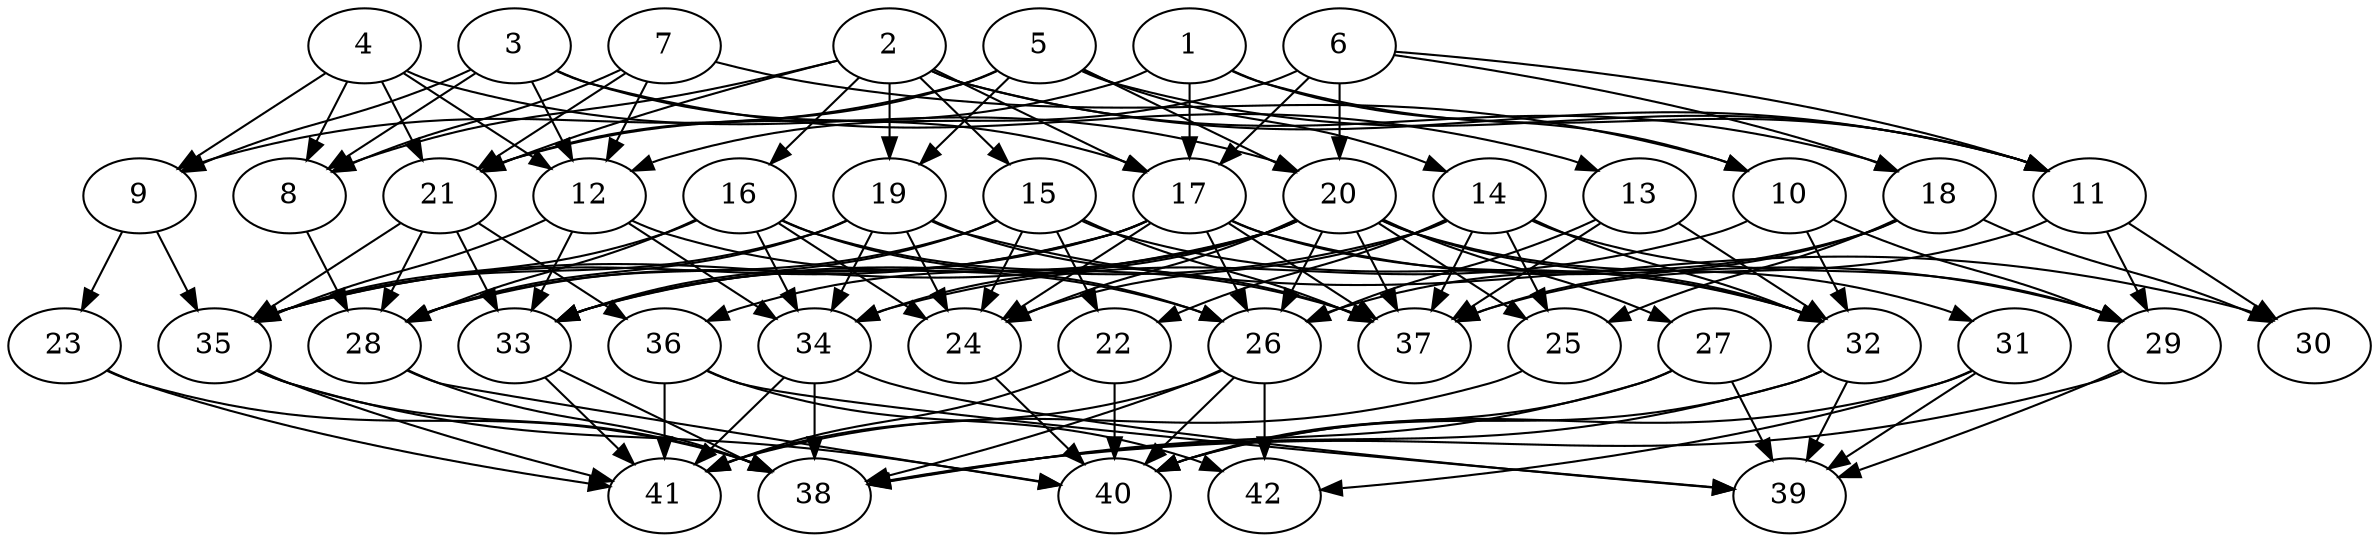 // DAG (tier=3-complex, mode=data, n=42, ccr=0.547, fat=0.748, density=0.657, regular=0.362, jump=0.319, mindata=4194304, maxdata=33554432)
// DAG automatically generated by daggen at Sun Aug 24 16:33:35 2025
// /home/ermia/Project/Environments/daggen/bin/daggen --dot --ccr 0.547 --fat 0.748 --regular 0.362 --density 0.657 --jump 0.319 --mindata 4194304 --maxdata 33554432 -n 42 
digraph G {
  1 [size="291223861286494784", alpha="0.18", expect_size="145611930643247392"]
  1 -> 10 [size ="4646813164371968"]
  1 -> 11 [size ="4646813164371968"]
  1 -> 17 [size ="4646813164371968"]
  1 -> 21 [size ="4646813164371968"]
  2 [size="188191592509575328", alpha="0.16", expect_size="94095796254787664"]
  2 -> 8 [size ="329359869083648"]
  2 -> 11 [size ="329359869083648"]
  2 -> 15 [size ="329359869083648"]
  2 -> 16 [size ="329359869083648"]
  2 -> 17 [size ="329359869083648"]
  2 -> 18 [size ="329359869083648"]
  2 -> 19 [size ="329359869083648"]
  2 -> 21 [size ="329359869083648"]
  3 [size="10403631614267036", alpha="0.01", expect_size="5201815807133518"]
  3 -> 8 [size ="363306929881088"]
  3 -> 9 [size ="363306929881088"]
  3 -> 12 [size ="363306929881088"]
  3 -> 13 [size ="363306929881088"]
  3 -> 17 [size ="363306929881088"]
  4 [size="109817820013951232", alpha="0.17", expect_size="54908910006975616"]
  4 -> 8 [size ="6616187874050048"]
  4 -> 9 [size ="6616187874050048"]
  4 -> 12 [size ="6616187874050048"]
  4 -> 20 [size ="6616187874050048"]
  4 -> 21 [size ="6616187874050048"]
  5 [size="4354868727883160576", alpha="0.00", expect_size="2177434363941580288"]
  5 -> 9 [size ="4950535744520192"]
  5 -> 11 [size ="4950535744520192"]
  5 -> 14 [size ="4950535744520192"]
  5 -> 19 [size ="4950535744520192"]
  5 -> 20 [size ="4950535744520192"]
  5 -> 21 [size ="4950535744520192"]
  6 [size="12877668700290809856000", alpha="0.15", expect_size="6438834350145404928000"]
  6 -> 11 [size ="4395228777676800"]
  6 -> 12 [size ="4395228777676800"]
  6 -> 17 [size ="4395228777676800"]
  6 -> 18 [size ="4395228777676800"]
  6 -> 20 [size ="4395228777676800"]
  7 [size="68539389159405864", alpha="0.14", expect_size="34269694579702932"]
  7 -> 8 [size ="3939197203251200"]
  7 -> 10 [size ="3939197203251200"]
  7 -> 12 [size ="3939197203251200"]
  7 -> 21 [size ="3939197203251200"]
  8 [size="178153225435016000", alpha="0.05", expect_size="89076612717508000"]
  8 -> 28 [size ="3674403585916928"]
  9 [size="15112194594654772002816", alpha="0.15", expect_size="7556097297327386001408"]
  9 -> 23 [size ="4889994212671488"]
  9 -> 35 [size ="4889994212671488"]
  10 [size="364851853343999232", alpha="0.17", expect_size="182425926671999616"]
  10 -> 29 [size ="5789086593843200"]
  10 -> 32 [size ="5789086593843200"]
  10 -> 34 [size ="5789086593843200"]
  11 [size="78113774874400688", alpha="0.04", expect_size="39056887437200344"]
  11 -> 29 [size ="1682200453971968"]
  11 -> 30 [size ="1682200453971968"]
  11 -> 37 [size ="1682200453971968"]
  12 [size="13369345186099011584", alpha="0.11", expect_size="6684672593049505792"]
  12 -> 26 [size ="6660079361196032"]
  12 -> 33 [size ="6660079361196032"]
  12 -> 34 [size ="6660079361196032"]
  12 -> 35 [size ="6660079361196032"]
  13 [size="5554941219566633984", alpha="0.08", expect_size="2777470609783316992"]
  13 -> 26 [size ="5586390444146688"]
  13 -> 32 [size ="5586390444146688"]
  13 -> 37 [size ="5586390444146688"]
  14 [size="7337945002799383552", alpha="0.05", expect_size="3668972501399691776"]
  14 -> 22 [size ="4432944328343552"]
  14 -> 24 [size ="4432944328343552"]
  14 -> 25 [size ="4432944328343552"]
  14 -> 29 [size ="4432944328343552"]
  14 -> 32 [size ="4432944328343552"]
  14 -> 33 [size ="4432944328343552"]
  14 -> 37 [size ="4432944328343552"]
  15 [size="5536233842977558528", alpha="0.04", expect_size="2768116921488779264"]
  15 -> 22 [size ="4103014604341248"]
  15 -> 24 [size ="4103014604341248"]
  15 -> 28 [size ="4103014604341248"]
  15 -> 32 [size ="4103014604341248"]
  15 -> 33 [size ="4103014604341248"]
  15 -> 37 [size ="4103014604341248"]
  16 [size="259632781778579776", alpha="0.15", expect_size="129816390889289888"]
  16 -> 24 [size ="321730371387392"]
  16 -> 26 [size ="321730371387392"]
  16 -> 28 [size ="321730371387392"]
  16 -> 34 [size ="321730371387392"]
  16 -> 35 [size ="321730371387392"]
  16 -> 37 [size ="321730371387392"]
  17 [size="307022503102811264", alpha="0.13", expect_size="153511251551405632"]
  17 -> 24 [size ="7028085044019200"]
  17 -> 26 [size ="7028085044019200"]
  17 -> 28 [size ="7028085044019200"]
  17 -> 29 [size ="7028085044019200"]
  17 -> 32 [size ="7028085044019200"]
  17 -> 33 [size ="7028085044019200"]
  17 -> 35 [size ="7028085044019200"]
  17 -> 37 [size ="7028085044019200"]
  18 [size="2636378874909629952", alpha="0.19", expect_size="1318189437454814976"]
  18 -> 25 [size ="4011144524070912"]
  18 -> 26 [size ="4011144524070912"]
  18 -> 30 [size ="4011144524070912"]
  18 -> 37 [size ="4011144524070912"]
  19 [size="9132896578487740416", alpha="0.12", expect_size="4566448289243870208"]
  19 -> 24 [size ="5922062807859200"]
  19 -> 28 [size ="5922062807859200"]
  19 -> 30 [size ="5922062807859200"]
  19 -> 34 [size ="5922062807859200"]
  19 -> 35 [size ="5922062807859200"]
  19 -> 37 [size ="5922062807859200"]
  20 [size="37286483853312000000000", alpha="0.15", expect_size="18643241926656000000000"]
  20 -> 24 [size ="8928755712000000"]
  20 -> 25 [size ="8928755712000000"]
  20 -> 26 [size ="8928755712000000"]
  20 -> 27 [size ="8928755712000000"]
  20 -> 31 [size ="8928755712000000"]
  20 -> 32 [size ="8928755712000000"]
  20 -> 33 [size ="8928755712000000"]
  20 -> 34 [size ="8928755712000000"]
  20 -> 35 [size ="8928755712000000"]
  20 -> 36 [size ="8928755712000000"]
  20 -> 37 [size ="8928755712000000"]
  21 [size="4642526527519041536", alpha="0.01", expect_size="2321263263759520768"]
  21 -> 28 [size ="1973455633252352"]
  21 -> 33 [size ="1973455633252352"]
  21 -> 35 [size ="1973455633252352"]
  21 -> 36 [size ="1973455633252352"]
  22 [size="20552474126325776", alpha="0.17", expect_size="10276237063162888"]
  22 -> 40 [size ="794010612400128"]
  22 -> 41 [size ="794010612400128"]
  23 [size="5358157917139082240", alpha="0.15", expect_size="2679078958569541120"]
  23 -> 38 [size ="4551746244313088"]
  23 -> 41 [size ="4551746244313088"]
  24 [size="4519723984245547520", alpha="0.07", expect_size="2259861992122773760"]
  24 -> 40 [size ="2522831610970112"]
  25 [size="693255635914947821568", alpha="0.16", expect_size="346627817957473910784"]
  25 -> 41 [size ="626641172692992"]
  26 [size="21662200108769748", alpha="0.19", expect_size="10831100054384874"]
  26 -> 38 [size ="632309145403392"]
  26 -> 40 [size ="632309145403392"]
  26 -> 41 [size ="632309145403392"]
  26 -> 42 [size ="632309145403392"]
  27 [size="27366949127279750414336", alpha="0.18", expect_size="13683474563639875207168"]
  27 -> 38 [size ="7265088520060928"]
  27 -> 39 [size ="7265088520060928"]
  27 -> 40 [size ="7265088520060928"]
  28 [size="17263924386448508", alpha="0.09", expect_size="8631962193224254"]
  28 -> 38 [size ="350937617006592"]
  28 -> 40 [size ="350937617006592"]
  29 [size="136771001202425744", alpha="0.13", expect_size="68385500601212872"]
  29 -> 38 [size ="2601999770058752"]
  29 -> 39 [size ="2601999770058752"]
  30 [size="434576988472661245952", alpha="0.16", expect_size="217288494236330622976"]
  31 [size="924893787657987584", alpha="0.12", expect_size="462446893828993792"]
  31 -> 39 [size ="531782751485952"]
  31 -> 40 [size ="531782751485952"]
  31 -> 42 [size ="531782751485952"]
  32 [size="125856580088000816", alpha="0.04", expect_size="62928290044000408"]
  32 -> 38 [size ="269589401305088"]
  32 -> 39 [size ="269589401305088"]
  32 -> 40 [size ="269589401305088"]
  33 [size="385930117873926144000", alpha="0.05", expect_size="192965058936963072000"]
  33 -> 38 [size ="424061750476800"]
  33 -> 41 [size ="424061750476800"]
  34 [size="4165583992708759040", alpha="0.05", expect_size="2082791996354379520"]
  34 -> 38 [size ="1765894938165248"]
  34 -> 39 [size ="1765894938165248"]
  34 -> 41 [size ="1765894938165248"]
  35 [size="10895994389789011968", alpha="0.15", expect_size="5447997194894505984"]
  35 -> 38 [size ="4324470240051200"]
  35 -> 40 [size ="4324470240051200"]
  35 -> 41 [size ="4324470240051200"]
  36 [size="148928570786148672", alpha="0.20", expect_size="74464285393074336"]
  36 -> 39 [size ="2957934615068672"]
  36 -> 41 [size ="2957934615068672"]
  36 -> 42 [size ="2957934615068672"]
  37 [size="7927657468360552448", alpha="0.13", expect_size="3963828734180276224"]
  38 [size="2831949986623421440", alpha="0.14", expect_size="1415974993311710720"]
  39 [size="13986539594261553217536", alpha="0.15", expect_size="6993269797130776608768"]
  40 [size="177959135912263552", alpha="0.03", expect_size="88979567956131776"]
  41 [size="31761922475987320", alpha="0.10", expect_size="15880961237993660"]
  42 [size="14059782990234386432000", alpha="0.07", expect_size="7029891495117193216000"]
}
